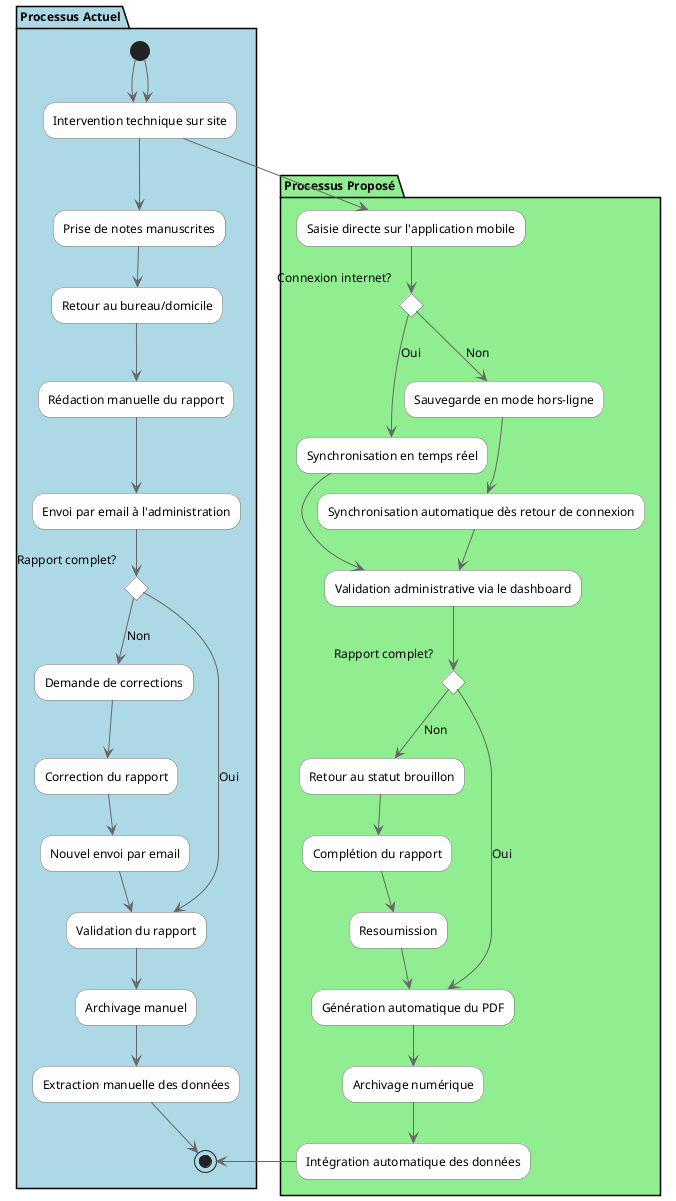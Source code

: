 @startuml "Current vs Proposed Process"
skinparam backgroundColor white
skinparam defaultFontName Arial
skinparam defaultFontSize 12
skinparam ArrowColor #666666
skinparam ActivityBorderColor #666666
skinparam ActivityBackgroundColor #FEFEFE
skinparam ActivityDiamondBackgroundColor #FEFEFE


partition "Processus Actuel" #LightBlue {
  (*) --> "Intervention technique sur site"
  --> "Prise de notes manuscrites"
  --> "Retour au bureau/domicile"
  --> "Rédaction manuelle du rapport"
  --> "Envoi par email à l'administration"
  
  if "Rapport complet?" then
    --> [Non] "Demande de corrections"
    --> "Correction du rapport"
    --> "Nouvel envoi par email"
    --> "Validation du rapport"
  else
    --> [Oui] "Validation du rapport"
  endif
  
  --> "Archivage manuel"
  --> "Extraction manuelle des données"
  --> (*)
}

partition "Processus Proposé" #LightGreen {
  (*) --> "Intervention technique sur site"
  --> "Saisie directe sur l'application mobile"
  
  if "Connexion internet?" then
    --> [Oui] "Synchronisation en temps réel"
    --> "Validation administrative via le dashboard"
  else
    --> [Non] "Sauvegarde en mode hors-ligne"
    --> "Synchronisation automatique dès retour de connexion"
    --> "Validation administrative via le dashboard"
  endif
  
  if "Rapport complet?" then
    --> [Non] "Retour au statut brouillon"
    --> "Complétion du rapport"
    --> "Resoumission"
    --> "Génération automatique du PDF"
  else
    --> [Oui] "Génération automatique du PDF"
  endif
  
  --> "Archivage numérique"
  --> "Intégration automatique des données"
  --> (*)
}

@enduml